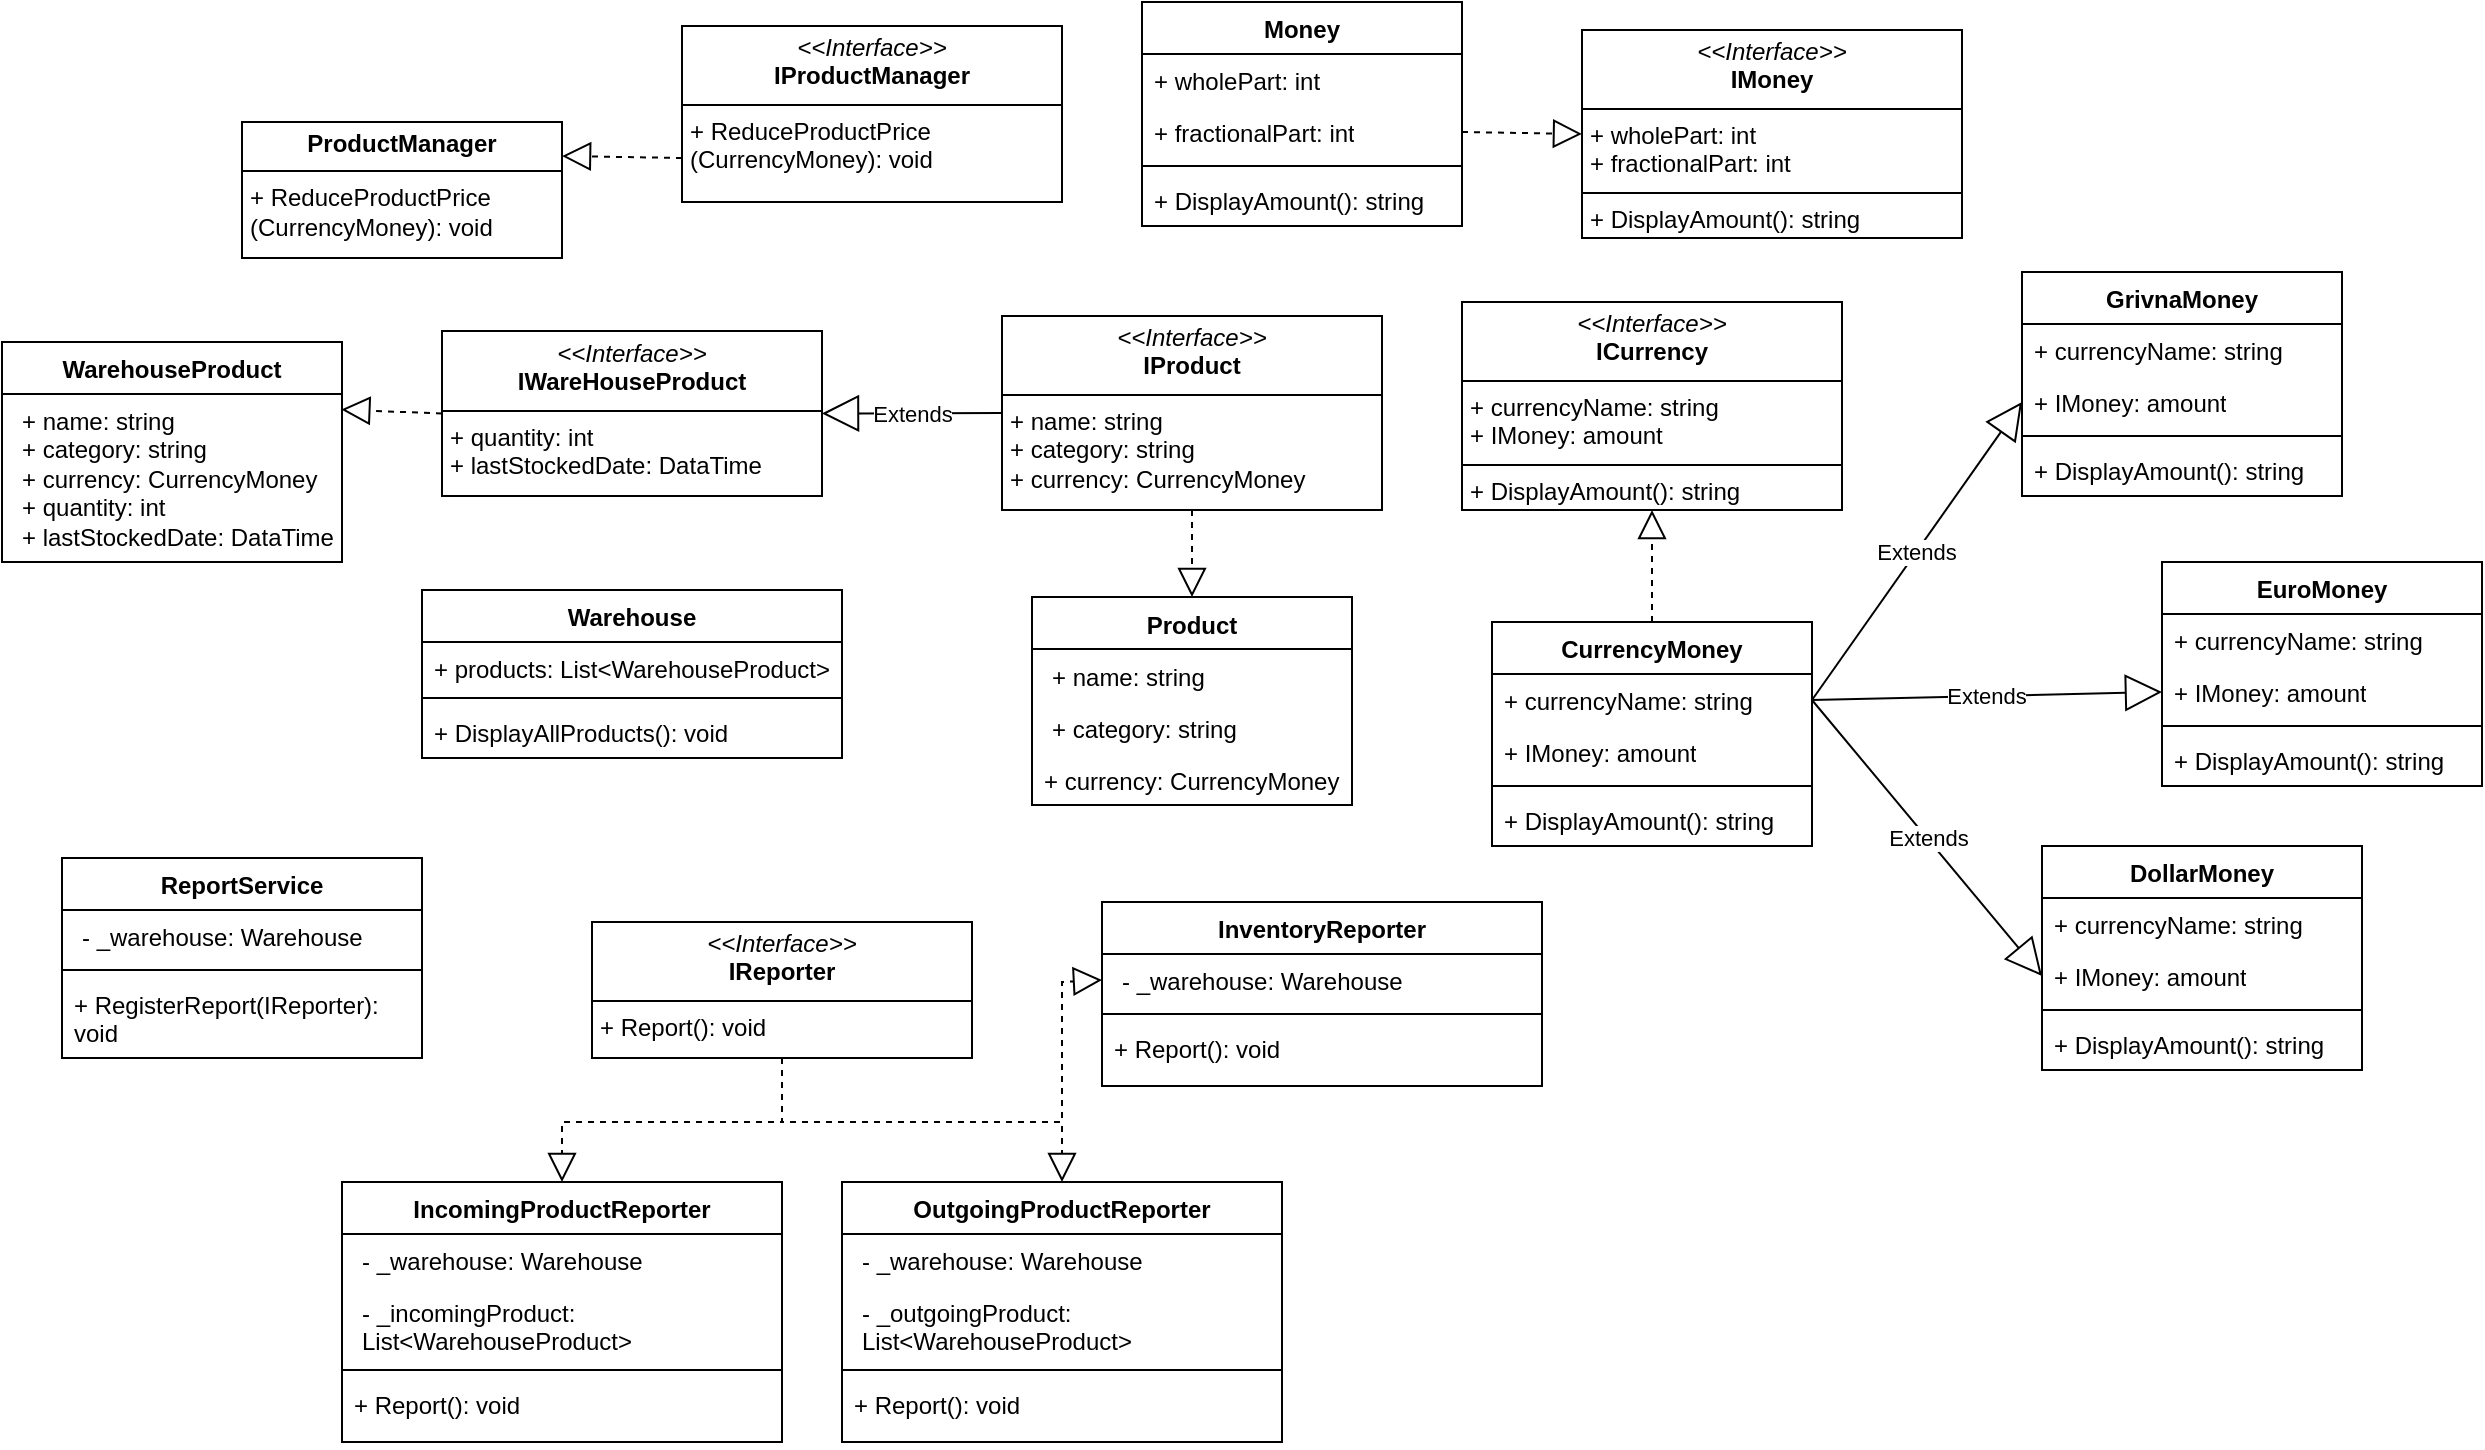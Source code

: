<mxfile version="24.2.1" type="device">
  <diagram name="Страница — 1" id="9Gxt4qa25L_nfijdD9Sr">
    <mxGraphModel dx="2967" dy="1875" grid="1" gridSize="10" guides="1" tooltips="1" connect="1" arrows="1" fold="1" page="1" pageScale="1" pageWidth="827" pageHeight="1169" math="0" shadow="0">
      <root>
        <mxCell id="0" />
        <mxCell id="1" parent="0" />
        <mxCell id="CE3u3HlWz1OrzM8fiblU-1" value="Money" style="swimlane;fontStyle=1;align=center;verticalAlign=top;childLayout=stackLayout;horizontal=1;startSize=26;horizontalStack=0;resizeParent=1;resizeParentMax=0;resizeLast=0;collapsible=1;marginBottom=0;whiteSpace=wrap;html=1;" vertex="1" parent="1">
          <mxGeometry x="-680" y="-190" width="160" height="112" as="geometry" />
        </mxCell>
        <mxCell id="CE3u3HlWz1OrzM8fiblU-2" value="+ wholePart: int" style="text;strokeColor=none;fillColor=none;align=left;verticalAlign=top;spacingLeft=4;spacingRight=4;overflow=hidden;rotatable=0;points=[[0,0.5],[1,0.5]];portConstraint=eastwest;whiteSpace=wrap;html=1;" vertex="1" parent="CE3u3HlWz1OrzM8fiblU-1">
          <mxGeometry y="26" width="160" height="26" as="geometry" />
        </mxCell>
        <mxCell id="CE3u3HlWz1OrzM8fiblU-27" value="+ fractionalPart: int" style="text;strokeColor=none;fillColor=none;align=left;verticalAlign=top;spacingLeft=4;spacingRight=4;overflow=hidden;rotatable=0;points=[[0,0.5],[1,0.5]];portConstraint=eastwest;whiteSpace=wrap;html=1;" vertex="1" parent="CE3u3HlWz1OrzM8fiblU-1">
          <mxGeometry y="52" width="160" height="26" as="geometry" />
        </mxCell>
        <mxCell id="CE3u3HlWz1OrzM8fiblU-3" value="" style="line;strokeWidth=1;fillColor=none;align=left;verticalAlign=middle;spacingTop=-1;spacingLeft=3;spacingRight=3;rotatable=0;labelPosition=right;points=[];portConstraint=eastwest;strokeColor=inherit;" vertex="1" parent="CE3u3HlWz1OrzM8fiblU-1">
          <mxGeometry y="78" width="160" height="8" as="geometry" />
        </mxCell>
        <mxCell id="CE3u3HlWz1OrzM8fiblU-4" value="+ DisplayAmount(): string" style="text;strokeColor=none;fillColor=none;align=left;verticalAlign=top;spacingLeft=4;spacingRight=4;overflow=hidden;rotatable=0;points=[[0,0.5],[1,0.5]];portConstraint=eastwest;whiteSpace=wrap;html=1;" vertex="1" parent="CE3u3HlWz1OrzM8fiblU-1">
          <mxGeometry y="86" width="160" height="26" as="geometry" />
        </mxCell>
        <mxCell id="CE3u3HlWz1OrzM8fiblU-26" value="&lt;p style=&quot;margin:0px;margin-top:4px;text-align:center;&quot;&gt;&lt;i&gt;&amp;lt;&amp;lt;Interface&amp;gt;&amp;gt;&lt;/i&gt;&lt;br&gt;&lt;b&gt;IMoney&lt;/b&gt;&lt;/p&gt;&lt;hr size=&quot;1&quot; style=&quot;border-style:solid;&quot;&gt;&lt;p style=&quot;margin:0px;margin-left:4px;&quot;&gt;+ wholePart: int&lt;br&gt;+ fractionalPart: int&lt;/p&gt;&lt;hr size=&quot;1&quot; style=&quot;border-style:solid;&quot;&gt;&lt;p style=&quot;margin:0px;margin-left:4px;&quot;&gt;+ DisplayAmount(): string&lt;/p&gt;" style="verticalAlign=top;align=left;overflow=fill;html=1;whiteSpace=wrap;" vertex="1" parent="1">
          <mxGeometry x="-460" y="-176" width="190" height="104" as="geometry" />
        </mxCell>
        <mxCell id="CE3u3HlWz1OrzM8fiblU-28" value="" style="endArrow=block;dashed=1;endFill=0;endSize=12;html=1;rounded=0;entryX=0;entryY=0.5;entryDx=0;entryDy=0;exitX=1;exitY=0.5;exitDx=0;exitDy=0;" edge="1" parent="1" source="CE3u3HlWz1OrzM8fiblU-27" target="CE3u3HlWz1OrzM8fiblU-26">
          <mxGeometry width="160" relative="1" as="geometry">
            <mxPoint x="-440" y="110" as="sourcePoint" />
            <mxPoint x="-260" y="230" as="targetPoint" />
          </mxGeometry>
        </mxCell>
        <mxCell id="CE3u3HlWz1OrzM8fiblU-29" value="CurrencyMoney" style="swimlane;fontStyle=1;align=center;verticalAlign=top;childLayout=stackLayout;horizontal=1;startSize=26;horizontalStack=0;resizeParent=1;resizeParentMax=0;resizeLast=0;collapsible=1;marginBottom=0;whiteSpace=wrap;html=1;" vertex="1" parent="1">
          <mxGeometry x="-505" y="120" width="160" height="112" as="geometry" />
        </mxCell>
        <mxCell id="CE3u3HlWz1OrzM8fiblU-30" value="+ currencyName: string" style="text;strokeColor=none;fillColor=none;align=left;verticalAlign=top;spacingLeft=4;spacingRight=4;overflow=hidden;rotatable=0;points=[[0,0.5],[1,0.5]];portConstraint=eastwest;whiteSpace=wrap;html=1;" vertex="1" parent="CE3u3HlWz1OrzM8fiblU-29">
          <mxGeometry y="26" width="160" height="26" as="geometry" />
        </mxCell>
        <mxCell id="CE3u3HlWz1OrzM8fiblU-31" value="+ IMoney: amount" style="text;strokeColor=none;fillColor=none;align=left;verticalAlign=top;spacingLeft=4;spacingRight=4;overflow=hidden;rotatable=0;points=[[0,0.5],[1,0.5]];portConstraint=eastwest;whiteSpace=wrap;html=1;" vertex="1" parent="CE3u3HlWz1OrzM8fiblU-29">
          <mxGeometry y="52" width="160" height="26" as="geometry" />
        </mxCell>
        <mxCell id="CE3u3HlWz1OrzM8fiblU-32" value="" style="line;strokeWidth=1;fillColor=none;align=left;verticalAlign=middle;spacingTop=-1;spacingLeft=3;spacingRight=3;rotatable=0;labelPosition=right;points=[];portConstraint=eastwest;strokeColor=inherit;" vertex="1" parent="CE3u3HlWz1OrzM8fiblU-29">
          <mxGeometry y="78" width="160" height="8" as="geometry" />
        </mxCell>
        <mxCell id="CE3u3HlWz1OrzM8fiblU-33" value="+ DisplayAmount(): string" style="text;strokeColor=none;fillColor=none;align=left;verticalAlign=top;spacingLeft=4;spacingRight=4;overflow=hidden;rotatable=0;points=[[0,0.5],[1,0.5]];portConstraint=eastwest;whiteSpace=wrap;html=1;" vertex="1" parent="CE3u3HlWz1OrzM8fiblU-29">
          <mxGeometry y="86" width="160" height="26" as="geometry" />
        </mxCell>
        <mxCell id="CE3u3HlWz1OrzM8fiblU-34" value="&lt;p style=&quot;margin:0px;margin-top:4px;text-align:center;&quot;&gt;&lt;i&gt;&amp;lt;&amp;lt;Interface&amp;gt;&amp;gt;&lt;/i&gt;&lt;br&gt;&lt;b&gt;ICurrency&lt;/b&gt;&lt;/p&gt;&lt;hr size=&quot;1&quot; style=&quot;border-style:solid;&quot;&gt;&lt;p style=&quot;margin:0px;margin-left:4px;&quot;&gt;+ currencyName: string&lt;br&gt;+ IMoney: amount&lt;/p&gt;&lt;hr size=&quot;1&quot; style=&quot;border-style:solid;&quot;&gt;&lt;p style=&quot;margin:0px;margin-left:4px;&quot;&gt;+ DisplayAmount(): string&lt;/p&gt;" style="verticalAlign=top;align=left;overflow=fill;html=1;whiteSpace=wrap;" vertex="1" parent="1">
          <mxGeometry x="-520" y="-40" width="190" height="104" as="geometry" />
        </mxCell>
        <mxCell id="CE3u3HlWz1OrzM8fiblU-35" value="" style="endArrow=block;dashed=1;endFill=0;endSize=12;html=1;rounded=0;entryX=0.5;entryY=1;entryDx=0;entryDy=0;exitX=0.5;exitY=0;exitDx=0;exitDy=0;" edge="1" parent="1" source="CE3u3HlWz1OrzM8fiblU-29" target="CE3u3HlWz1OrzM8fiblU-34">
          <mxGeometry width="160" relative="1" as="geometry">
            <mxPoint x="-480" y="370" as="sourcePoint" />
            <mxPoint x="-320" y="370" as="targetPoint" />
          </mxGeometry>
        </mxCell>
        <mxCell id="CE3u3HlWz1OrzM8fiblU-49" value="EuroMoney" style="swimlane;fontStyle=1;align=center;verticalAlign=top;childLayout=stackLayout;horizontal=1;startSize=26;horizontalStack=0;resizeParent=1;resizeParentMax=0;resizeLast=0;collapsible=1;marginBottom=0;whiteSpace=wrap;html=1;" vertex="1" parent="1">
          <mxGeometry x="-170" y="90" width="160" height="112" as="geometry" />
        </mxCell>
        <mxCell id="CE3u3HlWz1OrzM8fiblU-50" value="+ currencyName: string" style="text;strokeColor=none;fillColor=none;align=left;verticalAlign=top;spacingLeft=4;spacingRight=4;overflow=hidden;rotatable=0;points=[[0,0.5],[1,0.5]];portConstraint=eastwest;whiteSpace=wrap;html=1;" vertex="1" parent="CE3u3HlWz1OrzM8fiblU-49">
          <mxGeometry y="26" width="160" height="26" as="geometry" />
        </mxCell>
        <mxCell id="CE3u3HlWz1OrzM8fiblU-51" value="+ IMoney: amount" style="text;strokeColor=none;fillColor=none;align=left;verticalAlign=top;spacingLeft=4;spacingRight=4;overflow=hidden;rotatable=0;points=[[0,0.5],[1,0.5]];portConstraint=eastwest;whiteSpace=wrap;html=1;" vertex="1" parent="CE3u3HlWz1OrzM8fiblU-49">
          <mxGeometry y="52" width="160" height="26" as="geometry" />
        </mxCell>
        <mxCell id="CE3u3HlWz1OrzM8fiblU-52" value="" style="line;strokeWidth=1;fillColor=none;align=left;verticalAlign=middle;spacingTop=-1;spacingLeft=3;spacingRight=3;rotatable=0;labelPosition=right;points=[];portConstraint=eastwest;strokeColor=inherit;" vertex="1" parent="CE3u3HlWz1OrzM8fiblU-49">
          <mxGeometry y="78" width="160" height="8" as="geometry" />
        </mxCell>
        <mxCell id="CE3u3HlWz1OrzM8fiblU-53" value="+ DisplayAmount(): string" style="text;strokeColor=none;fillColor=none;align=left;verticalAlign=top;spacingLeft=4;spacingRight=4;overflow=hidden;rotatable=0;points=[[0,0.5],[1,0.5]];portConstraint=eastwest;whiteSpace=wrap;html=1;" vertex="1" parent="CE3u3HlWz1OrzM8fiblU-49">
          <mxGeometry y="86" width="160" height="26" as="geometry" />
        </mxCell>
        <mxCell id="CE3u3HlWz1OrzM8fiblU-54" value="DollarMoney" style="swimlane;fontStyle=1;align=center;verticalAlign=top;childLayout=stackLayout;horizontal=1;startSize=26;horizontalStack=0;resizeParent=1;resizeParentMax=0;resizeLast=0;collapsible=1;marginBottom=0;whiteSpace=wrap;html=1;" vertex="1" parent="1">
          <mxGeometry x="-230" y="232" width="160" height="112" as="geometry" />
        </mxCell>
        <mxCell id="CE3u3HlWz1OrzM8fiblU-55" value="+ currencyName: string" style="text;strokeColor=none;fillColor=none;align=left;verticalAlign=top;spacingLeft=4;spacingRight=4;overflow=hidden;rotatable=0;points=[[0,0.5],[1,0.5]];portConstraint=eastwest;whiteSpace=wrap;html=1;" vertex="1" parent="CE3u3HlWz1OrzM8fiblU-54">
          <mxGeometry y="26" width="160" height="26" as="geometry" />
        </mxCell>
        <mxCell id="CE3u3HlWz1OrzM8fiblU-56" value="+ IMoney: amount" style="text;strokeColor=none;fillColor=none;align=left;verticalAlign=top;spacingLeft=4;spacingRight=4;overflow=hidden;rotatable=0;points=[[0,0.5],[1,0.5]];portConstraint=eastwest;whiteSpace=wrap;html=1;" vertex="1" parent="CE3u3HlWz1OrzM8fiblU-54">
          <mxGeometry y="52" width="160" height="26" as="geometry" />
        </mxCell>
        <mxCell id="CE3u3HlWz1OrzM8fiblU-57" value="" style="line;strokeWidth=1;fillColor=none;align=left;verticalAlign=middle;spacingTop=-1;spacingLeft=3;spacingRight=3;rotatable=0;labelPosition=right;points=[];portConstraint=eastwest;strokeColor=inherit;" vertex="1" parent="CE3u3HlWz1OrzM8fiblU-54">
          <mxGeometry y="78" width="160" height="8" as="geometry" />
        </mxCell>
        <mxCell id="CE3u3HlWz1OrzM8fiblU-58" value="+ DisplayAmount(): string" style="text;strokeColor=none;fillColor=none;align=left;verticalAlign=top;spacingLeft=4;spacingRight=4;overflow=hidden;rotatable=0;points=[[0,0.5],[1,0.5]];portConstraint=eastwest;whiteSpace=wrap;html=1;" vertex="1" parent="CE3u3HlWz1OrzM8fiblU-54">
          <mxGeometry y="86" width="160" height="26" as="geometry" />
        </mxCell>
        <mxCell id="CE3u3HlWz1OrzM8fiblU-59" value="GrivnaMoney" style="swimlane;fontStyle=1;align=center;verticalAlign=top;childLayout=stackLayout;horizontal=1;startSize=26;horizontalStack=0;resizeParent=1;resizeParentMax=0;resizeLast=0;collapsible=1;marginBottom=0;whiteSpace=wrap;html=1;" vertex="1" parent="1">
          <mxGeometry x="-240" y="-55" width="160" height="112" as="geometry" />
        </mxCell>
        <mxCell id="CE3u3HlWz1OrzM8fiblU-60" value="+ currencyName: string" style="text;strokeColor=none;fillColor=none;align=left;verticalAlign=top;spacingLeft=4;spacingRight=4;overflow=hidden;rotatable=0;points=[[0,0.5],[1,0.5]];portConstraint=eastwest;whiteSpace=wrap;html=1;" vertex="1" parent="CE3u3HlWz1OrzM8fiblU-59">
          <mxGeometry y="26" width="160" height="26" as="geometry" />
        </mxCell>
        <mxCell id="CE3u3HlWz1OrzM8fiblU-61" value="+ IMoney: amount" style="text;strokeColor=none;fillColor=none;align=left;verticalAlign=top;spacingLeft=4;spacingRight=4;overflow=hidden;rotatable=0;points=[[0,0.5],[1,0.5]];portConstraint=eastwest;whiteSpace=wrap;html=1;" vertex="1" parent="CE3u3HlWz1OrzM8fiblU-59">
          <mxGeometry y="52" width="160" height="26" as="geometry" />
        </mxCell>
        <mxCell id="CE3u3HlWz1OrzM8fiblU-62" value="" style="line;strokeWidth=1;fillColor=none;align=left;verticalAlign=middle;spacingTop=-1;spacingLeft=3;spacingRight=3;rotatable=0;labelPosition=right;points=[];portConstraint=eastwest;strokeColor=inherit;" vertex="1" parent="CE3u3HlWz1OrzM8fiblU-59">
          <mxGeometry y="78" width="160" height="8" as="geometry" />
        </mxCell>
        <mxCell id="CE3u3HlWz1OrzM8fiblU-63" value="+ DisplayAmount(): string" style="text;strokeColor=none;fillColor=none;align=left;verticalAlign=top;spacingLeft=4;spacingRight=4;overflow=hidden;rotatable=0;points=[[0,0.5],[1,0.5]];portConstraint=eastwest;whiteSpace=wrap;html=1;" vertex="1" parent="CE3u3HlWz1OrzM8fiblU-59">
          <mxGeometry y="86" width="160" height="26" as="geometry" />
        </mxCell>
        <mxCell id="CE3u3HlWz1OrzM8fiblU-67" value="&lt;p style=&quot;margin:0px;margin-top:4px;text-align:center;&quot;&gt;&lt;i&gt;&amp;lt;&amp;lt;Interface&amp;gt;&amp;gt;&lt;/i&gt;&lt;br&gt;&lt;b&gt;IProduct&lt;/b&gt;&lt;/p&gt;&lt;hr size=&quot;1&quot; style=&quot;border-style:solid;&quot;&gt;&lt;p style=&quot;margin:0px;margin-left:4px;&quot;&gt;+ name: string&lt;br&gt;+ category: string&amp;nbsp;&lt;/p&gt;&lt;p style=&quot;margin:0px;margin-left:4px;&quot;&gt;+ currency: CurrencyMoney&lt;/p&gt;" style="verticalAlign=top;align=left;overflow=fill;html=1;whiteSpace=wrap;" vertex="1" parent="1">
          <mxGeometry x="-750" y="-33" width="190" height="97" as="geometry" />
        </mxCell>
        <mxCell id="CE3u3HlWz1OrzM8fiblU-68" value="Product" style="swimlane;fontStyle=1;align=center;verticalAlign=top;childLayout=stackLayout;horizontal=1;startSize=26;horizontalStack=0;resizeParent=1;resizeParentMax=0;resizeLast=0;collapsible=1;marginBottom=0;whiteSpace=wrap;html=1;" vertex="1" parent="1">
          <mxGeometry x="-735" y="107.5" width="160" height="104" as="geometry" />
        </mxCell>
        <mxCell id="CE3u3HlWz1OrzM8fiblU-69" value="&lt;p style=&quot;margin: 0px 0px 0px 4px;&quot;&gt;+ name: string&lt;br&gt;&lt;br&gt;&lt;/p&gt;" style="text;strokeColor=none;fillColor=none;align=left;verticalAlign=top;spacingLeft=4;spacingRight=4;overflow=hidden;rotatable=0;points=[[0,0.5],[1,0.5]];portConstraint=eastwest;whiteSpace=wrap;html=1;" vertex="1" parent="CE3u3HlWz1OrzM8fiblU-68">
          <mxGeometry y="26" width="160" height="26" as="geometry" />
        </mxCell>
        <mxCell id="CE3u3HlWz1OrzM8fiblU-70" value="&lt;p style=&quot;margin: 0px 0px 0px 4px;&quot;&gt;+ category: string&amp;nbsp;&lt;/p&gt;&lt;p style=&quot;margin: 0px 0px 0px 4px;&quot;&gt;&lt;br&gt;&lt;/p&gt;" style="text;strokeColor=none;fillColor=none;align=left;verticalAlign=top;spacingLeft=4;spacingRight=4;overflow=hidden;rotatable=0;points=[[0,0.5],[1,0.5]];portConstraint=eastwest;whiteSpace=wrap;html=1;" vertex="1" parent="CE3u3HlWz1OrzM8fiblU-68">
          <mxGeometry y="52" width="160" height="26" as="geometry" />
        </mxCell>
        <mxCell id="CE3u3HlWz1OrzM8fiblU-74" value="+ currency: CurrencyMoney" style="text;strokeColor=none;fillColor=none;align=left;verticalAlign=top;spacingLeft=4;spacingRight=4;overflow=hidden;rotatable=0;points=[[0,0.5],[1,0.5]];portConstraint=eastwest;whiteSpace=wrap;html=1;" vertex="1" parent="CE3u3HlWz1OrzM8fiblU-68">
          <mxGeometry y="78" width="160" height="26" as="geometry" />
        </mxCell>
        <mxCell id="CE3u3HlWz1OrzM8fiblU-73" value="" style="endArrow=block;dashed=1;endFill=0;endSize=12;html=1;rounded=0;entryX=0.5;entryY=0;entryDx=0;entryDy=0;" edge="1" parent="1" source="CE3u3HlWz1OrzM8fiblU-67" target="CE3u3HlWz1OrzM8fiblU-68">
          <mxGeometry width="160" relative="1" as="geometry">
            <mxPoint x="-340" y="480" as="sourcePoint" />
            <mxPoint x="-180" y="480" as="targetPoint" />
          </mxGeometry>
        </mxCell>
        <mxCell id="CE3u3HlWz1OrzM8fiblU-75" value="Extends" style="endArrow=block;endSize=16;endFill=0;html=1;rounded=0;exitX=1;exitY=0.5;exitDx=0;exitDy=0;entryX=0;entryY=0.5;entryDx=0;entryDy=0;" edge="1" parent="1" source="CE3u3HlWz1OrzM8fiblU-30" target="CE3u3HlWz1OrzM8fiblU-51">
          <mxGeometry width="160" relative="1" as="geometry">
            <mxPoint x="-320" y="200" as="sourcePoint" />
            <mxPoint x="-160" y="200" as="targetPoint" />
          </mxGeometry>
        </mxCell>
        <mxCell id="CE3u3HlWz1OrzM8fiblU-76" value="Extends" style="endArrow=block;endSize=16;endFill=0;html=1;rounded=0;exitX=1;exitY=0.5;exitDx=0;exitDy=0;entryX=0;entryY=0.5;entryDx=0;entryDy=0;" edge="1" parent="1" source="CE3u3HlWz1OrzM8fiblU-30" target="CE3u3HlWz1OrzM8fiblU-61">
          <mxGeometry width="160" relative="1" as="geometry">
            <mxPoint x="-330" y="130" as="sourcePoint" />
            <mxPoint x="-170" y="130" as="targetPoint" />
          </mxGeometry>
        </mxCell>
        <mxCell id="CE3u3HlWz1OrzM8fiblU-77" value="Extends" style="endArrow=block;endSize=16;endFill=0;html=1;rounded=0;exitX=1;exitY=0.5;exitDx=0;exitDy=0;entryX=0;entryY=0.5;entryDx=0;entryDy=0;" edge="1" parent="1" source="CE3u3HlWz1OrzM8fiblU-30" target="CE3u3HlWz1OrzM8fiblU-56">
          <mxGeometry width="160" relative="1" as="geometry">
            <mxPoint x="-340" y="250" as="sourcePoint" />
            <mxPoint x="-180" y="250" as="targetPoint" />
          </mxGeometry>
        </mxCell>
        <mxCell id="CE3u3HlWz1OrzM8fiblU-78" value="&lt;p style=&quot;margin:0px;margin-top:4px;text-align:center;&quot;&gt;&lt;i&gt;&amp;lt;&amp;lt;Interface&amp;gt;&amp;gt;&lt;/i&gt;&lt;br&gt;&lt;b&gt;IProductManager&lt;/b&gt;&lt;/p&gt;&lt;hr size=&quot;1&quot; style=&quot;border-style:solid;&quot;&gt;&lt;p style=&quot;margin:0px;margin-left:4px;&quot;&gt;+ ReduceProductPrice (CurrencyMoney): void&lt;br&gt;&lt;/p&gt;" style="verticalAlign=top;align=left;overflow=fill;html=1;whiteSpace=wrap;" vertex="1" parent="1">
          <mxGeometry x="-910" y="-178" width="190" height="88" as="geometry" />
        </mxCell>
        <mxCell id="CE3u3HlWz1OrzM8fiblU-79" value="&lt;p style=&quot;margin:0px;margin-top:4px;text-align:center;&quot;&gt;&lt;b&gt;ProductManager&lt;/b&gt;&lt;/p&gt;&lt;hr size=&quot;1&quot; style=&quot;border-style:solid;&quot;&gt;&lt;p style=&quot;margin:0px;margin-left:4px;&quot;&gt;&lt;/p&gt;&lt;p style=&quot;margin:0px;margin-left:4px;&quot;&gt;+ ReduceProductPrice (CurrencyMoney): void&lt;br&gt;&lt;/p&gt;" style="verticalAlign=top;align=left;overflow=fill;html=1;whiteSpace=wrap;" vertex="1" parent="1">
          <mxGeometry x="-1130" y="-130" width="160" height="68" as="geometry" />
        </mxCell>
        <mxCell id="CE3u3HlWz1OrzM8fiblU-80" value="" style="endArrow=block;dashed=1;endFill=0;endSize=12;html=1;rounded=0;exitX=0;exitY=0.75;exitDx=0;exitDy=0;entryX=1;entryY=0.25;entryDx=0;entryDy=0;" edge="1" parent="1" source="CE3u3HlWz1OrzM8fiblU-78" target="CE3u3HlWz1OrzM8fiblU-79">
          <mxGeometry width="160" relative="1" as="geometry">
            <mxPoint x="-740" y="19" as="sourcePoint" />
            <mxPoint x="-817" y="19" as="targetPoint" />
          </mxGeometry>
        </mxCell>
        <mxCell id="CE3u3HlWz1OrzM8fiblU-81" value="Extends" style="endArrow=block;endSize=16;endFill=0;html=1;rounded=0;exitX=0;exitY=0.5;exitDx=0;exitDy=0;entryX=1;entryY=0.5;entryDx=0;entryDy=0;" edge="1" parent="1" source="CE3u3HlWz1OrzM8fiblU-67" target="CE3u3HlWz1OrzM8fiblU-82">
          <mxGeometry width="160" relative="1" as="geometry">
            <mxPoint x="-800" y="130" as="sourcePoint" />
            <mxPoint x="-655" y="140" as="targetPoint" />
          </mxGeometry>
        </mxCell>
        <mxCell id="CE3u3HlWz1OrzM8fiblU-82" value="&lt;p style=&quot;margin:0px;margin-top:4px;text-align:center;&quot;&gt;&lt;i&gt;&amp;lt;&amp;lt;Interface&amp;gt;&amp;gt;&lt;/i&gt;&lt;br&gt;&lt;b&gt;IWareHouseProduct&lt;/b&gt;&lt;/p&gt;&lt;hr size=&quot;1&quot; style=&quot;border-style:solid;&quot;&gt;&lt;p style=&quot;margin:0px;margin-left:4px;&quot;&gt;+ quantity: int&lt;br&gt;+ lastStockedDate: DataTime&lt;/p&gt;" style="verticalAlign=top;align=left;overflow=fill;html=1;whiteSpace=wrap;" vertex="1" parent="1">
          <mxGeometry x="-1030" y="-25.5" width="190" height="82.5" as="geometry" />
        </mxCell>
        <mxCell id="CE3u3HlWz1OrzM8fiblU-83" value="" style="endArrow=block;dashed=1;endFill=0;endSize=12;html=1;rounded=0;exitX=0;exitY=0.5;exitDx=0;exitDy=0;entryX=0.998;entryY=0.093;entryDx=0;entryDy=0;entryPerimeter=0;" edge="1" parent="1" source="CE3u3HlWz1OrzM8fiblU-82" target="CE3u3HlWz1OrzM8fiblU-88">
          <mxGeometry width="160" relative="1" as="geometry">
            <mxPoint x="-680" y="240" as="sourcePoint" />
            <mxPoint x="-820" y="195" as="targetPoint" />
          </mxGeometry>
        </mxCell>
        <mxCell id="CE3u3HlWz1OrzM8fiblU-84" value="WarehouseProduct" style="swimlane;fontStyle=1;align=center;verticalAlign=top;childLayout=stackLayout;horizontal=1;startSize=26;horizontalStack=0;resizeParent=1;resizeParentMax=0;resizeLast=0;collapsible=1;marginBottom=0;whiteSpace=wrap;html=1;" vertex="1" parent="1">
          <mxGeometry x="-1250" y="-20" width="170" height="110" as="geometry" />
        </mxCell>
        <mxCell id="CE3u3HlWz1OrzM8fiblU-88" value="&lt;p style=&quot;margin: 0px 0px 0px 4px;&quot;&gt;+ name: string&lt;br&gt;+ category: string&amp;nbsp;&lt;/p&gt;&lt;p style=&quot;margin: 0px 0px 0px 4px;&quot;&gt;+ currency: CurrencyMoney&lt;/p&gt;&lt;p style=&quot;margin: 0px 0px 0px 4px;&quot;&gt;+ quantity: int&lt;br&gt;+ lastStockedDate: DataTime&lt;br&gt;&lt;/p&gt;" style="text;strokeColor=none;fillColor=none;align=left;verticalAlign=top;spacingLeft=4;spacingRight=4;overflow=hidden;rotatable=0;points=[[0,0.5],[1,0.5]];portConstraint=eastwest;whiteSpace=wrap;html=1;" vertex="1" parent="CE3u3HlWz1OrzM8fiblU-84">
          <mxGeometry y="26" width="170" height="84" as="geometry" />
        </mxCell>
        <mxCell id="CE3u3HlWz1OrzM8fiblU-94" value="Warehouse" style="swimlane;fontStyle=1;align=center;verticalAlign=top;childLayout=stackLayout;horizontal=1;startSize=26;horizontalStack=0;resizeParent=1;resizeParentMax=0;resizeLast=0;collapsible=1;marginBottom=0;whiteSpace=wrap;html=1;" vertex="1" parent="1">
          <mxGeometry x="-1040" y="104" width="210" height="84" as="geometry" />
        </mxCell>
        <mxCell id="CE3u3HlWz1OrzM8fiblU-95" value="+ products: List&amp;lt;WarehouseProduct&amp;gt;" style="text;strokeColor=none;fillColor=none;align=left;verticalAlign=top;spacingLeft=4;spacingRight=4;overflow=hidden;rotatable=0;points=[[0,0.5],[1,0.5]];portConstraint=eastwest;whiteSpace=wrap;html=1;" vertex="1" parent="CE3u3HlWz1OrzM8fiblU-94">
          <mxGeometry y="26" width="210" height="24" as="geometry" />
        </mxCell>
        <mxCell id="CE3u3HlWz1OrzM8fiblU-97" value="" style="line;strokeWidth=1;fillColor=none;align=left;verticalAlign=middle;spacingTop=-1;spacingLeft=3;spacingRight=3;rotatable=0;labelPosition=right;points=[];portConstraint=eastwest;strokeColor=inherit;" vertex="1" parent="CE3u3HlWz1OrzM8fiblU-94">
          <mxGeometry y="50" width="210" height="8" as="geometry" />
        </mxCell>
        <mxCell id="CE3u3HlWz1OrzM8fiblU-98" value="+ DisplayAllProducts(): void" style="text;strokeColor=none;fillColor=none;align=left;verticalAlign=top;spacingLeft=4;spacingRight=4;overflow=hidden;rotatable=0;points=[[0,0.5],[1,0.5]];portConstraint=eastwest;whiteSpace=wrap;html=1;" vertex="1" parent="CE3u3HlWz1OrzM8fiblU-94">
          <mxGeometry y="58" width="210" height="26" as="geometry" />
        </mxCell>
        <mxCell id="CE3u3HlWz1OrzM8fiblU-99" value="&lt;p style=&quot;margin:0px;margin-top:4px;text-align:center;&quot;&gt;&lt;i&gt;&amp;lt;&amp;lt;Interface&amp;gt;&amp;gt;&lt;/i&gt;&lt;br&gt;&lt;b&gt;IReporter&lt;/b&gt;&lt;/p&gt;&lt;hr size=&quot;1&quot; style=&quot;border-style:solid;&quot;&gt;&lt;p style=&quot;margin:0px;margin-left:4px;&quot;&gt;+ Report(): void&lt;/p&gt;" style="verticalAlign=top;align=left;overflow=fill;html=1;whiteSpace=wrap;" vertex="1" parent="1">
          <mxGeometry x="-955" y="270" width="190" height="68" as="geometry" />
        </mxCell>
        <mxCell id="CE3u3HlWz1OrzM8fiblU-101" value="ReportService" style="swimlane;fontStyle=1;align=center;verticalAlign=top;childLayout=stackLayout;horizontal=1;startSize=26;horizontalStack=0;resizeParent=1;resizeParentMax=0;resizeLast=0;collapsible=1;marginBottom=0;whiteSpace=wrap;html=1;" vertex="1" parent="1">
          <mxGeometry x="-1220" y="238" width="180" height="100" as="geometry" />
        </mxCell>
        <mxCell id="CE3u3HlWz1OrzM8fiblU-102" value="&lt;p style=&quot;margin: 0px 0px 0px 4px;&quot;&gt;- _warehouse: Warehouse&lt;br&gt;&lt;br&gt;&lt;/p&gt;" style="text;strokeColor=none;fillColor=none;align=left;verticalAlign=top;spacingLeft=4;spacingRight=4;overflow=hidden;rotatable=0;points=[[0,0.5],[1,0.5]];portConstraint=eastwest;whiteSpace=wrap;html=1;" vertex="1" parent="CE3u3HlWz1OrzM8fiblU-101">
          <mxGeometry y="26" width="180" height="26" as="geometry" />
        </mxCell>
        <mxCell id="CE3u3HlWz1OrzM8fiblU-105" value="" style="line;strokeWidth=1;fillColor=none;align=left;verticalAlign=middle;spacingTop=-1;spacingLeft=3;spacingRight=3;rotatable=0;labelPosition=right;points=[];portConstraint=eastwest;strokeColor=inherit;" vertex="1" parent="CE3u3HlWz1OrzM8fiblU-101">
          <mxGeometry y="52" width="180" height="8" as="geometry" />
        </mxCell>
        <mxCell id="CE3u3HlWz1OrzM8fiblU-104" value="+ RegisterReport(IReporter): void" style="text;strokeColor=none;fillColor=none;align=left;verticalAlign=top;spacingLeft=4;spacingRight=4;overflow=hidden;rotatable=0;points=[[0,0.5],[1,0.5]];portConstraint=eastwest;whiteSpace=wrap;html=1;" vertex="1" parent="CE3u3HlWz1OrzM8fiblU-101">
          <mxGeometry y="60" width="180" height="40" as="geometry" />
        </mxCell>
        <mxCell id="CE3u3HlWz1OrzM8fiblU-106" value="OutgoingProductReporter" style="swimlane;fontStyle=1;align=center;verticalAlign=top;childLayout=stackLayout;horizontal=1;startSize=26;horizontalStack=0;resizeParent=1;resizeParentMax=0;resizeLast=0;collapsible=1;marginBottom=0;whiteSpace=wrap;html=1;" vertex="1" parent="1">
          <mxGeometry x="-830" y="400" width="220" height="130" as="geometry" />
        </mxCell>
        <mxCell id="CE3u3HlWz1OrzM8fiblU-107" value="&lt;p style=&quot;margin: 0px 0px 0px 4px;&quot;&gt;- _warehouse: Warehouse&lt;br&gt;&lt;br&gt;&lt;/p&gt;" style="text;strokeColor=none;fillColor=none;align=left;verticalAlign=top;spacingLeft=4;spacingRight=4;overflow=hidden;rotatable=0;points=[[0,0.5],[1,0.5]];portConstraint=eastwest;whiteSpace=wrap;html=1;" vertex="1" parent="CE3u3HlWz1OrzM8fiblU-106">
          <mxGeometry y="26" width="220" height="26" as="geometry" />
        </mxCell>
        <mxCell id="CE3u3HlWz1OrzM8fiblU-110" value="&lt;p style=&quot;margin: 0px 0px 0px 4px;&quot;&gt;- _outgoingProduct: List&amp;lt;WarehouseProduct&amp;gt;&lt;br&gt;&lt;br&gt;&lt;/p&gt;" style="text;strokeColor=none;fillColor=none;align=left;verticalAlign=top;spacingLeft=4;spacingRight=4;overflow=hidden;rotatable=0;points=[[0,0.5],[1,0.5]];portConstraint=eastwest;whiteSpace=wrap;html=1;" vertex="1" parent="CE3u3HlWz1OrzM8fiblU-106">
          <mxGeometry y="52" width="220" height="38" as="geometry" />
        </mxCell>
        <mxCell id="CE3u3HlWz1OrzM8fiblU-108" value="" style="line;strokeWidth=1;fillColor=none;align=left;verticalAlign=middle;spacingTop=-1;spacingLeft=3;spacingRight=3;rotatable=0;labelPosition=right;points=[];portConstraint=eastwest;strokeColor=inherit;" vertex="1" parent="CE3u3HlWz1OrzM8fiblU-106">
          <mxGeometry y="90" width="220" height="8" as="geometry" />
        </mxCell>
        <mxCell id="CE3u3HlWz1OrzM8fiblU-109" value="+ Report(): void" style="text;strokeColor=none;fillColor=none;align=left;verticalAlign=top;spacingLeft=4;spacingRight=4;overflow=hidden;rotatable=0;points=[[0,0.5],[1,0.5]];portConstraint=eastwest;whiteSpace=wrap;html=1;" vertex="1" parent="CE3u3HlWz1OrzM8fiblU-106">
          <mxGeometry y="98" width="220" height="32" as="geometry" />
        </mxCell>
        <mxCell id="CE3u3HlWz1OrzM8fiblU-111" value="IncomingProductReporter" style="swimlane;fontStyle=1;align=center;verticalAlign=top;childLayout=stackLayout;horizontal=1;startSize=26;horizontalStack=0;resizeParent=1;resizeParentMax=0;resizeLast=0;collapsible=1;marginBottom=0;whiteSpace=wrap;html=1;" vertex="1" parent="1">
          <mxGeometry x="-1080" y="400" width="220" height="130" as="geometry" />
        </mxCell>
        <mxCell id="CE3u3HlWz1OrzM8fiblU-112" value="&lt;p style=&quot;margin: 0px 0px 0px 4px;&quot;&gt;- _warehouse: Warehouse&lt;br&gt;&lt;br&gt;&lt;/p&gt;" style="text;strokeColor=none;fillColor=none;align=left;verticalAlign=top;spacingLeft=4;spacingRight=4;overflow=hidden;rotatable=0;points=[[0,0.5],[1,0.5]];portConstraint=eastwest;whiteSpace=wrap;html=1;" vertex="1" parent="CE3u3HlWz1OrzM8fiblU-111">
          <mxGeometry y="26" width="220" height="26" as="geometry" />
        </mxCell>
        <mxCell id="CE3u3HlWz1OrzM8fiblU-113" value="&lt;p style=&quot;margin: 0px 0px 0px 4px;&quot;&gt;- _incomingProduct: List&amp;lt;WarehouseProduct&amp;gt;&lt;br&gt;&lt;br&gt;&lt;/p&gt;" style="text;strokeColor=none;fillColor=none;align=left;verticalAlign=top;spacingLeft=4;spacingRight=4;overflow=hidden;rotatable=0;points=[[0,0.5],[1,0.5]];portConstraint=eastwest;whiteSpace=wrap;html=1;" vertex="1" parent="CE3u3HlWz1OrzM8fiblU-111">
          <mxGeometry y="52" width="220" height="38" as="geometry" />
        </mxCell>
        <mxCell id="CE3u3HlWz1OrzM8fiblU-114" value="" style="line;strokeWidth=1;fillColor=none;align=left;verticalAlign=middle;spacingTop=-1;spacingLeft=3;spacingRight=3;rotatable=0;labelPosition=right;points=[];portConstraint=eastwest;strokeColor=inherit;" vertex="1" parent="CE3u3HlWz1OrzM8fiblU-111">
          <mxGeometry y="90" width="220" height="8" as="geometry" />
        </mxCell>
        <mxCell id="CE3u3HlWz1OrzM8fiblU-115" value="+ Report(): void" style="text;strokeColor=none;fillColor=none;align=left;verticalAlign=top;spacingLeft=4;spacingRight=4;overflow=hidden;rotatable=0;points=[[0,0.5],[1,0.5]];portConstraint=eastwest;whiteSpace=wrap;html=1;" vertex="1" parent="CE3u3HlWz1OrzM8fiblU-111">
          <mxGeometry y="98" width="220" height="32" as="geometry" />
        </mxCell>
        <mxCell id="CE3u3HlWz1OrzM8fiblU-116" value="InventoryReporter" style="swimlane;fontStyle=1;align=center;verticalAlign=top;childLayout=stackLayout;horizontal=1;startSize=26;horizontalStack=0;resizeParent=1;resizeParentMax=0;resizeLast=0;collapsible=1;marginBottom=0;whiteSpace=wrap;html=1;" vertex="1" parent="1">
          <mxGeometry x="-700" y="260" width="220" height="92" as="geometry" />
        </mxCell>
        <mxCell id="CE3u3HlWz1OrzM8fiblU-117" value="&lt;p style=&quot;margin: 0px 0px 0px 4px;&quot;&gt;- _warehouse: Warehouse&lt;br&gt;&lt;br&gt;&lt;/p&gt;" style="text;strokeColor=none;fillColor=none;align=left;verticalAlign=top;spacingLeft=4;spacingRight=4;overflow=hidden;rotatable=0;points=[[0,0.5],[1,0.5]];portConstraint=eastwest;whiteSpace=wrap;html=1;" vertex="1" parent="CE3u3HlWz1OrzM8fiblU-116">
          <mxGeometry y="26" width="220" height="26" as="geometry" />
        </mxCell>
        <mxCell id="CE3u3HlWz1OrzM8fiblU-119" value="" style="line;strokeWidth=1;fillColor=none;align=left;verticalAlign=middle;spacingTop=-1;spacingLeft=3;spacingRight=3;rotatable=0;labelPosition=right;points=[];portConstraint=eastwest;strokeColor=inherit;" vertex="1" parent="CE3u3HlWz1OrzM8fiblU-116">
          <mxGeometry y="52" width="220" height="8" as="geometry" />
        </mxCell>
        <mxCell id="CE3u3HlWz1OrzM8fiblU-120" value="+ Report(): void" style="text;strokeColor=none;fillColor=none;align=left;verticalAlign=top;spacingLeft=4;spacingRight=4;overflow=hidden;rotatable=0;points=[[0,0.5],[1,0.5]];portConstraint=eastwest;whiteSpace=wrap;html=1;" vertex="1" parent="CE3u3HlWz1OrzM8fiblU-116">
          <mxGeometry y="60" width="220" height="32" as="geometry" />
        </mxCell>
        <mxCell id="CE3u3HlWz1OrzM8fiblU-121" value="" style="endArrow=block;dashed=1;endFill=0;endSize=12;html=1;rounded=0;exitX=0.5;exitY=1;exitDx=0;exitDy=0;entryX=0.5;entryY=0;entryDx=0;entryDy=0;" edge="1" parent="1" source="CE3u3HlWz1OrzM8fiblU-99" target="CE3u3HlWz1OrzM8fiblU-111">
          <mxGeometry width="160" relative="1" as="geometry">
            <mxPoint x="-910" y="360" as="sourcePoint" />
            <mxPoint x="-1060" y="370" as="targetPoint" />
            <Array as="points">
              <mxPoint x="-860" y="370" />
              <mxPoint x="-970" y="370" />
            </Array>
          </mxGeometry>
        </mxCell>
        <mxCell id="CE3u3HlWz1OrzM8fiblU-122" value="" style="endArrow=block;dashed=1;endFill=0;endSize=12;html=1;rounded=0;exitX=0.5;exitY=1;exitDx=0;exitDy=0;entryX=0.5;entryY=0;entryDx=0;entryDy=0;" edge="1" parent="1" source="CE3u3HlWz1OrzM8fiblU-99" target="CE3u3HlWz1OrzM8fiblU-106">
          <mxGeometry width="160" relative="1" as="geometry">
            <mxPoint x="-850" y="348" as="sourcePoint" />
            <mxPoint x="-960" y="410" as="targetPoint" />
            <Array as="points">
              <mxPoint x="-860" y="370" />
              <mxPoint x="-720" y="370" />
            </Array>
          </mxGeometry>
        </mxCell>
        <mxCell id="CE3u3HlWz1OrzM8fiblU-123" value="" style="endArrow=block;dashed=1;endFill=0;endSize=12;html=1;rounded=0;exitX=0.5;exitY=1;exitDx=0;exitDy=0;entryX=0;entryY=0.5;entryDx=0;entryDy=0;" edge="1" parent="1" target="CE3u3HlWz1OrzM8fiblU-117">
          <mxGeometry width="160" relative="1" as="geometry">
            <mxPoint x="-860" y="338" as="sourcePoint" />
            <mxPoint x="-720" y="400" as="targetPoint" />
            <Array as="points">
              <mxPoint x="-860" y="370" />
              <mxPoint x="-720" y="370" />
              <mxPoint x="-720" y="300" />
            </Array>
          </mxGeometry>
        </mxCell>
      </root>
    </mxGraphModel>
  </diagram>
</mxfile>
